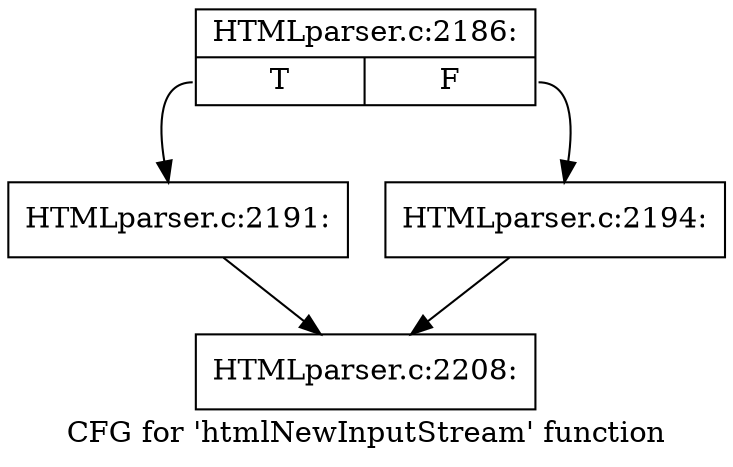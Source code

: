 digraph "CFG for 'htmlNewInputStream' function" {
	label="CFG for 'htmlNewInputStream' function";

	Node0x40fa170 [shape=record,label="{HTMLparser.c:2186:|{<s0>T|<s1>F}}"];
	Node0x40fa170:s0 -> Node0x4127330;
	Node0x40fa170:s1 -> Node0x4127380;
	Node0x4127330 [shape=record,label="{HTMLparser.c:2191:}"];
	Node0x4127330 -> Node0x411ae60;
	Node0x4127380 [shape=record,label="{HTMLparser.c:2194:}"];
	Node0x4127380 -> Node0x411ae60;
	Node0x411ae60 [shape=record,label="{HTMLparser.c:2208:}"];
}

